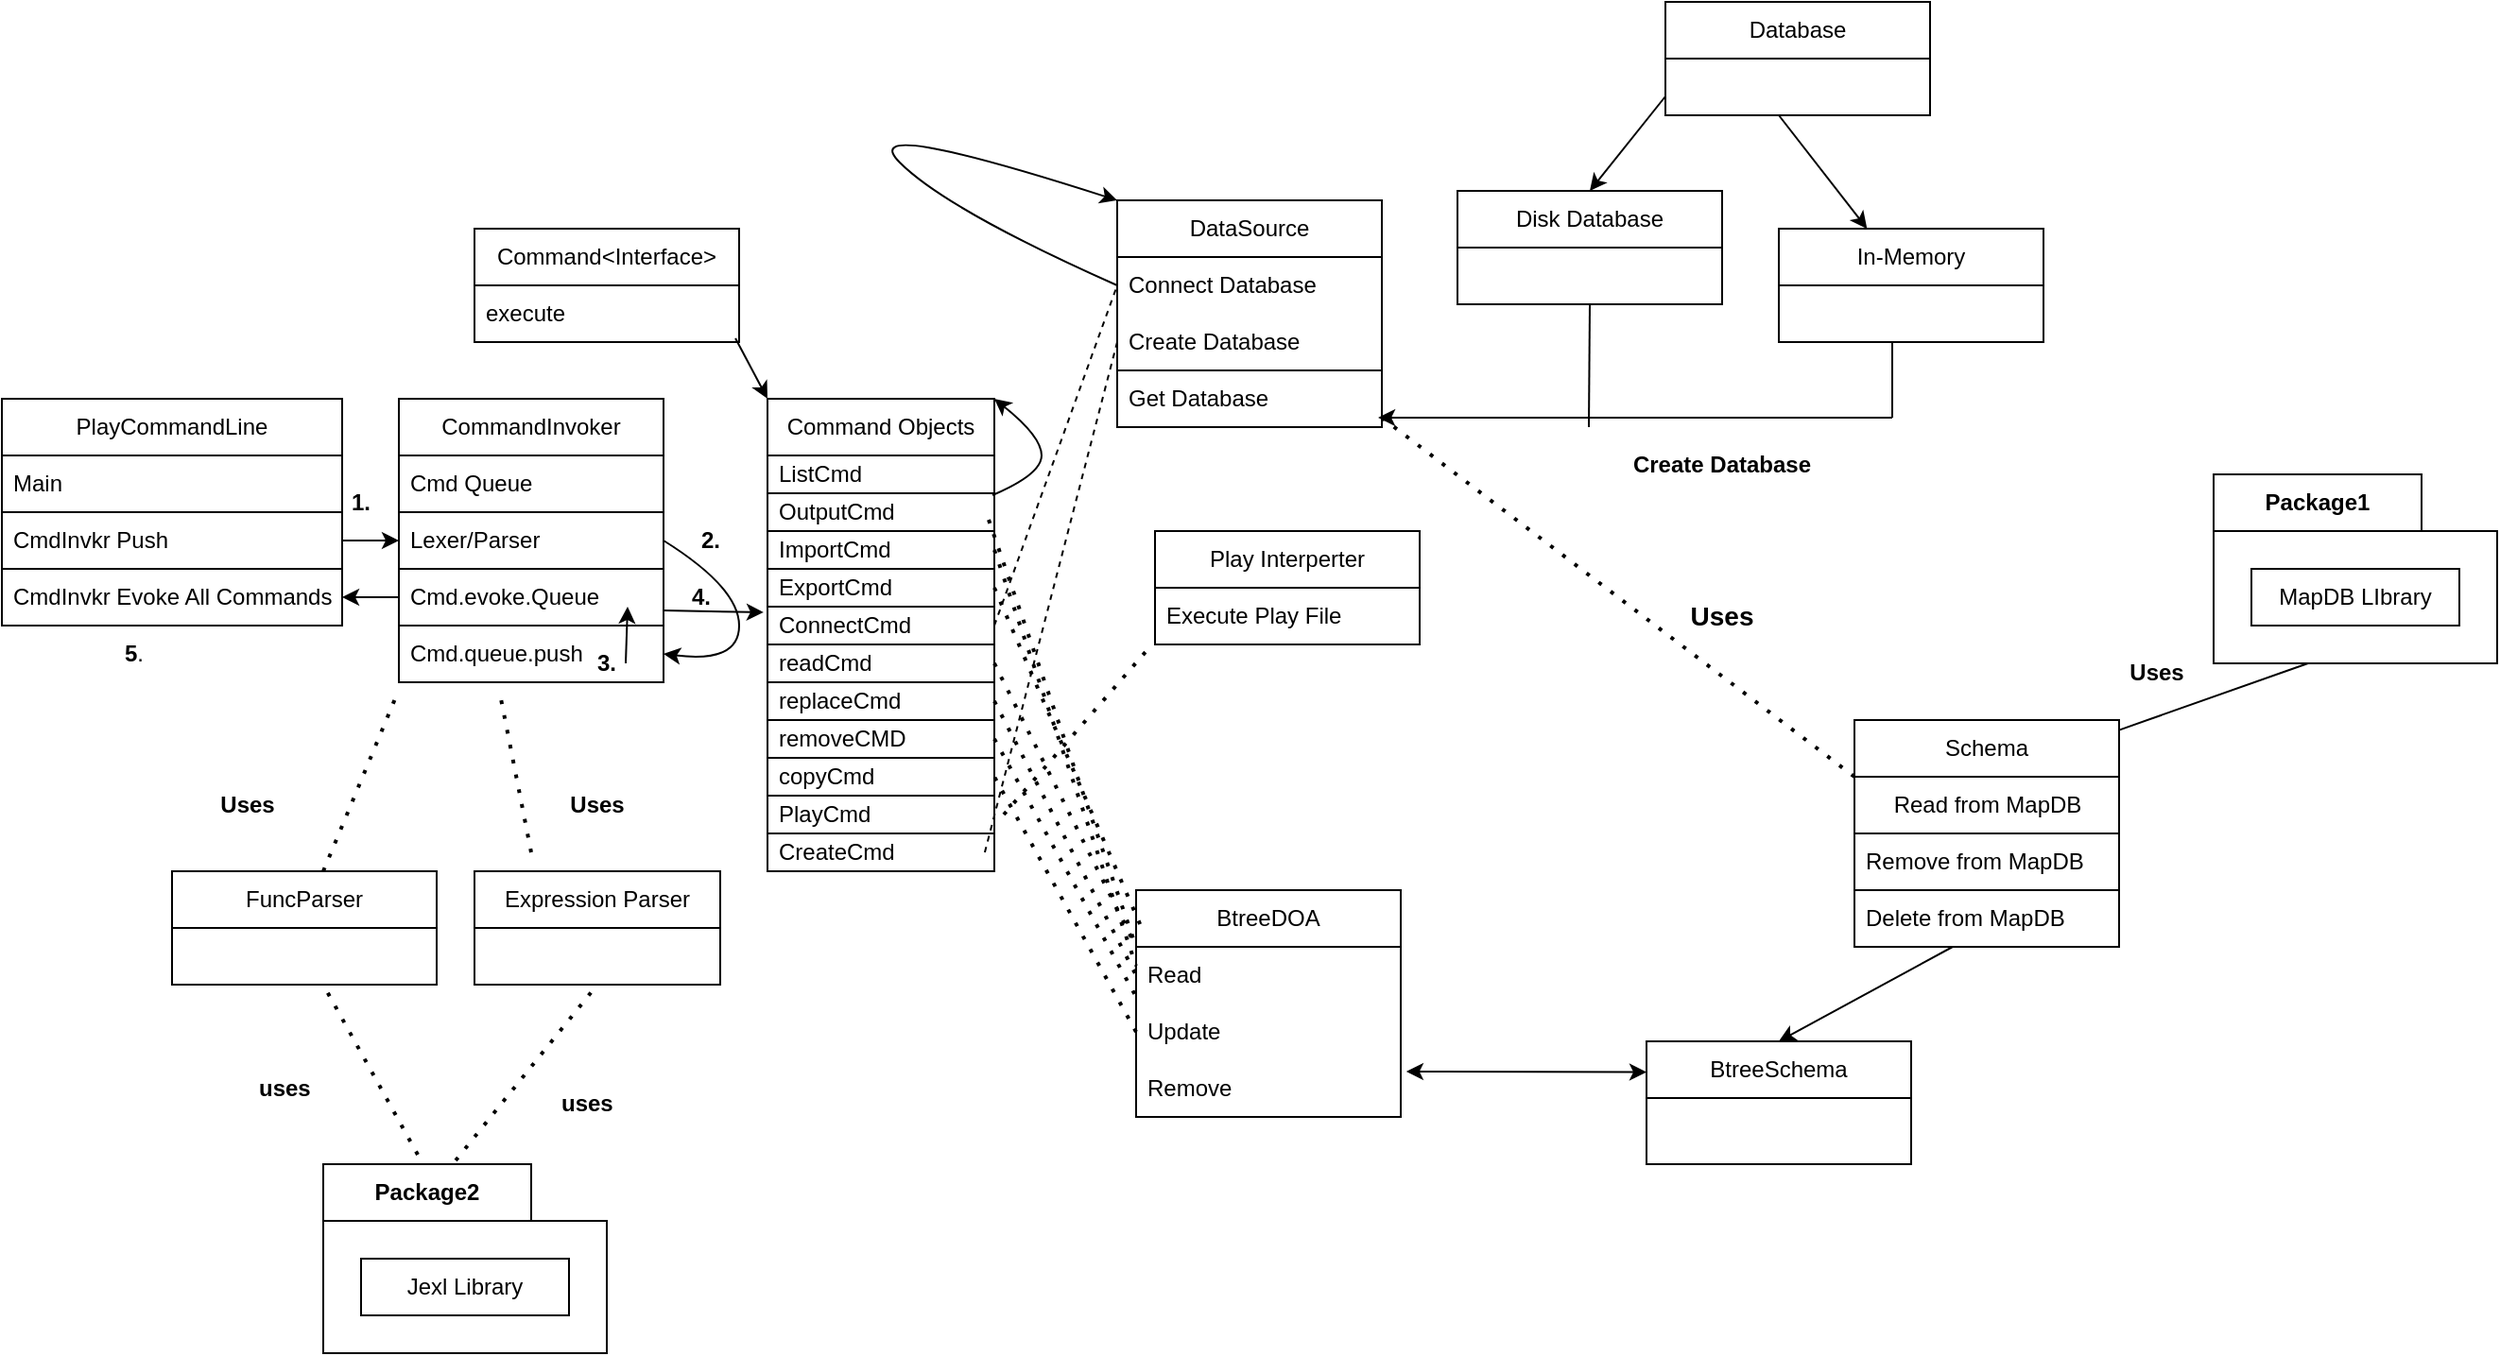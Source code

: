 <mxfile scale="1" border="0" version="23.1.1" type="device">
  <diagram name="Page-1" id="1pbuHtCLrkojYRKx2nAZ">
    <mxGraphModel dx="1434" dy="780" grid="1" gridSize="10" guides="1" tooltips="1" connect="1" arrows="1" fold="1" page="1" pageScale="1" pageWidth="850" pageHeight="1100" math="0" shadow="0">
      <root>
        <mxCell id="0" />
        <mxCell id="1" parent="0" />
        <mxCell id="d08jMRponat6O0rIiF32-41" value="PlayCommandLine" style="swimlane;fontStyle=0;childLayout=stackLayout;horizontal=1;startSize=30;horizontalStack=0;resizeParent=1;resizeParentMax=0;resizeLast=0;collapsible=1;marginBottom=0;whiteSpace=wrap;html=1;" parent="1" vertex="1">
          <mxGeometry x="20" y="340" width="180" height="120" as="geometry" />
        </mxCell>
        <mxCell id="d08jMRponat6O0rIiF32-42" value="Main" style="text;strokeColor=default;fillColor=none;align=left;verticalAlign=middle;spacingLeft=4;spacingRight=4;overflow=hidden;points=[[0,0.5],[1,0.5]];portConstraint=eastwest;rotatable=0;whiteSpace=wrap;html=1;" parent="d08jMRponat6O0rIiF32-41" vertex="1">
          <mxGeometry y="30" width="180" height="30" as="geometry" />
        </mxCell>
        <mxCell id="d08jMRponat6O0rIiF32-43" value="CmdInvkr Push" style="text;strokeColor=default;fillColor=none;align=left;verticalAlign=middle;spacingLeft=4;spacingRight=4;overflow=hidden;points=[[0,0.5],[1,0.5]];portConstraint=eastwest;rotatable=0;whiteSpace=wrap;html=1;" parent="d08jMRponat6O0rIiF32-41" vertex="1">
          <mxGeometry y="60" width="180" height="30" as="geometry" />
        </mxCell>
        <mxCell id="d08jMRponat6O0rIiF32-44" value="CmdInvkr Evoke All Commands" style="text;strokeColor=none;fillColor=none;align=left;verticalAlign=middle;spacingLeft=4;spacingRight=4;overflow=hidden;points=[[0,0.5],[1,0.5]];portConstraint=eastwest;rotatable=0;whiteSpace=wrap;html=1;" parent="d08jMRponat6O0rIiF32-41" vertex="1">
          <mxGeometry y="90" width="180" height="30" as="geometry" />
        </mxCell>
        <mxCell id="d08jMRponat6O0rIiF32-46" value="CommandInvoker" style="swimlane;fontStyle=0;childLayout=stackLayout;horizontal=1;startSize=30;horizontalStack=0;resizeParent=1;resizeParentMax=0;resizeLast=0;collapsible=1;marginBottom=0;whiteSpace=wrap;html=1;" parent="1" vertex="1">
          <mxGeometry x="230" y="340" width="140" height="120" as="geometry">
            <mxRectangle x="300" y="340" width="140" height="30" as="alternateBounds" />
          </mxGeometry>
        </mxCell>
        <mxCell id="d08jMRponat6O0rIiF32-47" value="Cmd Queue" style="text;strokeColor=none;fillColor=none;align=left;verticalAlign=middle;spacingLeft=4;spacingRight=4;overflow=hidden;points=[[0,0.5],[1,0.5]];portConstraint=eastwest;rotatable=0;whiteSpace=wrap;html=1;" parent="d08jMRponat6O0rIiF32-46" vertex="1">
          <mxGeometry y="30" width="140" height="30" as="geometry" />
        </mxCell>
        <mxCell id="d08jMRponat6O0rIiF32-48" value="Lexer/Parser" style="text;strokeColor=default;fillColor=none;align=left;verticalAlign=middle;spacingLeft=4;spacingRight=4;overflow=hidden;points=[[0,0.5],[1,0.5]];portConstraint=eastwest;rotatable=0;whiteSpace=wrap;html=1;" parent="d08jMRponat6O0rIiF32-46" vertex="1">
          <mxGeometry y="60" width="140" height="30" as="geometry" />
        </mxCell>
        <mxCell id="d08jMRponat6O0rIiF32-49" value="Cmd.evoke.Queue" style="text;strokeColor=default;fillColor=none;align=left;verticalAlign=middle;spacingLeft=4;spacingRight=4;overflow=hidden;points=[[0,0.5],[1,0.5]];portConstraint=eastwest;rotatable=0;whiteSpace=wrap;html=1;" parent="d08jMRponat6O0rIiF32-46" vertex="1">
          <mxGeometry y="90" width="140" height="30" as="geometry" />
        </mxCell>
        <mxCell id="d08jMRponat6O0rIiF32-52" value="" style="endArrow=classic;html=1;rounded=0;exitX=1;exitY=0.5;exitDx=0;exitDy=0;entryX=0;entryY=0.5;entryDx=0;entryDy=0;" parent="1" source="d08jMRponat6O0rIiF32-43" target="d08jMRponat6O0rIiF32-48" edge="1">
          <mxGeometry width="50" height="50" relative="1" as="geometry">
            <mxPoint x="290" y="570" as="sourcePoint" />
            <mxPoint x="340" y="520" as="targetPoint" />
          </mxGeometry>
        </mxCell>
        <mxCell id="d08jMRponat6O0rIiF32-53" value="" style="endArrow=classic;html=1;rounded=0;entryX=1;entryY=0.5;entryDx=0;entryDy=0;exitX=0;exitY=0.5;exitDx=0;exitDy=0;" parent="1" source="d08jMRponat6O0rIiF32-49" target="d08jMRponat6O0rIiF32-44" edge="1">
          <mxGeometry width="50" height="50" relative="1" as="geometry">
            <mxPoint x="320" y="680" as="sourcePoint" />
            <mxPoint x="370" y="630" as="targetPoint" />
          </mxGeometry>
        </mxCell>
        <mxCell id="d08jMRponat6O0rIiF32-62" value="Cmd.queue.push" style="text;strokeColor=default;fillColor=none;align=left;verticalAlign=middle;spacingLeft=4;spacingRight=4;overflow=hidden;points=[[0,0.5],[1,0.5]];portConstraint=eastwest;rotatable=0;whiteSpace=wrap;html=1;" parent="1" vertex="1">
          <mxGeometry x="230" y="460" width="140" height="30" as="geometry" />
        </mxCell>
        <mxCell id="d08jMRponat6O0rIiF32-67" value="" style="curved=1;endArrow=classic;html=1;rounded=0;exitX=1;exitY=0.5;exitDx=0;exitDy=0;entryX=1;entryY=0.5;entryDx=0;entryDy=0;" parent="1" source="d08jMRponat6O0rIiF32-48" target="d08jMRponat6O0rIiF32-62" edge="1">
          <mxGeometry width="50" height="50" relative="1" as="geometry">
            <mxPoint x="390" y="415" as="sourcePoint" />
            <mxPoint x="630" y="360" as="targetPoint" />
            <Array as="points">
              <mxPoint x="410" y="440" />
              <mxPoint x="410" y="480" />
            </Array>
          </mxGeometry>
        </mxCell>
        <mxCell id="d08jMRponat6O0rIiF32-78" value="" style="endArrow=classic;html=1;rounded=0;" parent="1" edge="1">
          <mxGeometry width="50" height="50" relative="1" as="geometry">
            <mxPoint x="350" y="480" as="sourcePoint" />
            <mxPoint x="351" y="450" as="targetPoint" />
            <Array as="points">
              <mxPoint x="351" y="450" />
            </Array>
          </mxGeometry>
        </mxCell>
        <mxCell id="d08jMRponat6O0rIiF32-79" value="Command Objects" style="swimlane;fontStyle=0;childLayout=stackLayout;horizontal=1;startSize=30;horizontalStack=0;resizeParent=1;resizeParentMax=0;resizeLast=0;collapsible=1;marginBottom=0;whiteSpace=wrap;html=1;" parent="1" vertex="1">
          <mxGeometry x="425" y="340" width="120" height="50" as="geometry" />
        </mxCell>
        <mxCell id="d08jMRponat6O0rIiF32-80" value="ListCmd" style="text;strokeColor=none;fillColor=none;align=left;verticalAlign=middle;spacingLeft=4;spacingRight=4;overflow=hidden;points=[[0,0.5],[1,0.5]];portConstraint=eastwest;rotatable=0;whiteSpace=wrap;html=1;" parent="d08jMRponat6O0rIiF32-79" vertex="1">
          <mxGeometry y="30" width="120" height="20" as="geometry" />
        </mxCell>
        <mxCell id="d08jMRponat6O0rIiF32-140" value="OutputCmd" style="text;strokeColor=default;fillColor=none;align=left;verticalAlign=middle;spacingLeft=4;spacingRight=4;overflow=hidden;points=[[0,0.5],[1,0.5]];portConstraint=eastwest;rotatable=0;whiteSpace=wrap;html=1;" parent="1" vertex="1">
          <mxGeometry x="425" y="390" width="120" height="20" as="geometry" />
        </mxCell>
        <mxCell id="d08jMRponat6O0rIiF32-141" value="ImportCmd" style="text;strokeColor=default;fillColor=none;align=left;verticalAlign=middle;spacingLeft=4;spacingRight=4;overflow=hidden;points=[[0,0.5],[1,0.5]];portConstraint=eastwest;rotatable=0;whiteSpace=wrap;html=1;" parent="1" vertex="1">
          <mxGeometry x="425" y="410" width="120" height="20" as="geometry" />
        </mxCell>
        <mxCell id="d08jMRponat6O0rIiF32-142" value="ExportCmd" style="text;strokeColor=default;fillColor=none;align=left;verticalAlign=middle;spacingLeft=4;spacingRight=4;overflow=hidden;points=[[0,0.5],[1,0.5]];portConstraint=eastwest;rotatable=0;whiteSpace=wrap;html=1;" parent="1" vertex="1">
          <mxGeometry x="425" y="430" width="120" height="20" as="geometry" />
        </mxCell>
        <mxCell id="d08jMRponat6O0rIiF32-143" value="ConnectCmd" style="text;strokeColor=default;fillColor=none;align=left;verticalAlign=middle;spacingLeft=4;spacingRight=4;overflow=hidden;points=[[0,0.5],[1,0.5]];portConstraint=eastwest;rotatable=0;whiteSpace=wrap;html=1;" parent="1" vertex="1">
          <mxGeometry x="425" y="450" width="120" height="20" as="geometry" />
        </mxCell>
        <mxCell id="d08jMRponat6O0rIiF32-144" value="readCmd" style="text;strokeColor=default;fillColor=none;align=left;verticalAlign=middle;spacingLeft=4;spacingRight=4;overflow=hidden;points=[[0,0.5],[1,0.5]];portConstraint=eastwest;rotatable=0;whiteSpace=wrap;html=1;" parent="1" vertex="1">
          <mxGeometry x="425" y="470" width="120" height="20" as="geometry" />
        </mxCell>
        <mxCell id="d08jMRponat6O0rIiF32-145" value="replaceCmd" style="text;strokeColor=default;fillColor=none;align=left;verticalAlign=middle;spacingLeft=4;spacingRight=4;overflow=hidden;points=[[0,0.5],[1,0.5]];portConstraint=eastwest;rotatable=0;whiteSpace=wrap;html=1;" parent="1" vertex="1">
          <mxGeometry x="425" y="490" width="120" height="20" as="geometry" />
        </mxCell>
        <mxCell id="d08jMRponat6O0rIiF32-147" value="removeCMD" style="text;strokeColor=default;fillColor=none;align=left;verticalAlign=middle;spacingLeft=4;spacingRight=4;overflow=hidden;points=[[0,0.5],[1,0.5]];portConstraint=eastwest;rotatable=0;whiteSpace=wrap;html=1;" parent="1" vertex="1">
          <mxGeometry x="425" y="510" width="120" height="20" as="geometry" />
        </mxCell>
        <mxCell id="d08jMRponat6O0rIiF32-148" value="copyCmd" style="text;strokeColor=default;fillColor=none;align=left;verticalAlign=middle;spacingLeft=4;spacingRight=4;overflow=hidden;points=[[0,0.5],[1,0.5]];portConstraint=eastwest;rotatable=0;whiteSpace=wrap;html=1;" parent="1" vertex="1">
          <mxGeometry x="425" y="530" width="120" height="20" as="geometry" />
        </mxCell>
        <mxCell id="d08jMRponat6O0rIiF32-149" value="PlayCmd" style="text;strokeColor=default;fillColor=none;align=left;verticalAlign=middle;spacingLeft=4;spacingRight=4;overflow=hidden;points=[[0,0.5],[1,0.5]];portConstraint=eastwest;rotatable=0;whiteSpace=wrap;html=1;" parent="1" vertex="1">
          <mxGeometry x="425" y="550" width="120" height="20" as="geometry" />
        </mxCell>
        <mxCell id="d08jMRponat6O0rIiF32-153" value="Command&amp;lt;Interface&amp;gt;" style="swimlane;fontStyle=0;childLayout=stackLayout;horizontal=1;startSize=30;horizontalStack=0;resizeParent=1;resizeParentMax=0;resizeLast=0;collapsible=1;marginBottom=0;whiteSpace=wrap;html=1;" parent="1" vertex="1">
          <mxGeometry x="270" y="250" width="140" height="60" as="geometry" />
        </mxCell>
        <mxCell id="d08jMRponat6O0rIiF32-154" value="execute" style="text;strokeColor=none;fillColor=none;align=left;verticalAlign=middle;spacingLeft=4;spacingRight=4;overflow=hidden;points=[[0,0.5],[1,0.5]];portConstraint=eastwest;rotatable=0;whiteSpace=wrap;html=1;" parent="d08jMRponat6O0rIiF32-153" vertex="1">
          <mxGeometry y="30" width="140" height="30" as="geometry" />
        </mxCell>
        <mxCell id="d08jMRponat6O0rIiF32-157" value="" style="endArrow=classic;html=1;rounded=0;exitX=0.986;exitY=0.933;exitDx=0;exitDy=0;exitPerimeter=0;entryX=0;entryY=0;entryDx=0;entryDy=0;" parent="1" source="d08jMRponat6O0rIiF32-154" target="d08jMRponat6O0rIiF32-79" edge="1">
          <mxGeometry width="50" height="50" relative="1" as="geometry">
            <mxPoint x="500" y="330" as="sourcePoint" />
            <mxPoint x="550" y="280" as="targetPoint" />
          </mxGeometry>
        </mxCell>
        <mxCell id="d08jMRponat6O0rIiF32-166" value="BtreeDOA" style="swimlane;fontStyle=0;childLayout=stackLayout;horizontal=1;startSize=30;horizontalStack=0;resizeParent=1;resizeParentMax=0;resizeLast=0;collapsible=1;marginBottom=0;whiteSpace=wrap;html=1;" parent="1" vertex="1">
          <mxGeometry x="620" y="600" width="140" height="120" as="geometry" />
        </mxCell>
        <mxCell id="d08jMRponat6O0rIiF32-167" value="Read" style="text;strokeColor=none;fillColor=none;align=left;verticalAlign=middle;spacingLeft=4;spacingRight=4;overflow=hidden;points=[[0,0.5],[1,0.5]];portConstraint=eastwest;rotatable=0;whiteSpace=wrap;html=1;" parent="d08jMRponat6O0rIiF32-166" vertex="1">
          <mxGeometry y="30" width="140" height="30" as="geometry" />
        </mxCell>
        <mxCell id="d08jMRponat6O0rIiF32-168" value="Update" style="text;strokeColor=none;fillColor=none;align=left;verticalAlign=middle;spacingLeft=4;spacingRight=4;overflow=hidden;points=[[0,0.5],[1,0.5]];portConstraint=eastwest;rotatable=0;whiteSpace=wrap;html=1;" parent="d08jMRponat6O0rIiF32-166" vertex="1">
          <mxGeometry y="60" width="140" height="30" as="geometry" />
        </mxCell>
        <mxCell id="d08jMRponat6O0rIiF32-169" value="Remove" style="text;strokeColor=none;fillColor=none;align=left;verticalAlign=middle;spacingLeft=4;spacingRight=4;overflow=hidden;points=[[0,0.5],[1,0.5]];portConstraint=eastwest;rotatable=0;whiteSpace=wrap;html=1;" parent="d08jMRponat6O0rIiF32-166" vertex="1">
          <mxGeometry y="90" width="140" height="30" as="geometry" />
        </mxCell>
        <mxCell id="d08jMRponat6O0rIiF32-173" value="" style="endArrow=none;dashed=1;html=1;dashPattern=1 3;strokeWidth=2;rounded=0;exitX=1;exitY=0.5;exitDx=0;exitDy=0;entryX=0;entryY=0.5;entryDx=0;entryDy=0;" parent="1" source="d08jMRponat6O0rIiF32-145" target="d08jMRponat6O0rIiF32-167" edge="1">
          <mxGeometry width="50" height="50" relative="1" as="geometry">
            <mxPoint x="580" y="690" as="sourcePoint" />
            <mxPoint x="630" y="640" as="targetPoint" />
          </mxGeometry>
        </mxCell>
        <mxCell id="d08jMRponat6O0rIiF32-174" value="" style="endArrow=none;dashed=1;html=1;dashPattern=1 3;strokeWidth=2;rounded=0;exitX=1;exitY=0.5;exitDx=0;exitDy=0;entryX=0.014;entryY=0;entryDx=0;entryDy=0;entryPerimeter=0;" parent="1" source="d08jMRponat6O0rIiF32-147" target="d08jMRponat6O0rIiF32-168" edge="1">
          <mxGeometry width="50" height="50" relative="1" as="geometry">
            <mxPoint x="610" y="500" as="sourcePoint" />
            <mxPoint x="660" y="450" as="targetPoint" />
          </mxGeometry>
        </mxCell>
        <mxCell id="d08jMRponat6O0rIiF32-175" value="" style="endArrow=none;dashed=1;html=1;dashPattern=1 3;strokeWidth=2;rounded=0;entryX=1;entryY=0.5;entryDx=0;entryDy=0;exitX=0;exitY=0.5;exitDx=0;exitDy=0;" parent="1" source="d08jMRponat6O0rIiF32-168" target="d08jMRponat6O0rIiF32-148" edge="1">
          <mxGeometry width="50" height="50" relative="1" as="geometry">
            <mxPoint x="545" y="690" as="sourcePoint" />
            <mxPoint x="595" y="640" as="targetPoint" />
          </mxGeometry>
        </mxCell>
        <mxCell id="d08jMRponat6O0rIiF32-176" value="" style="endArrow=none;dashed=1;html=1;dashPattern=1 3;strokeWidth=2;rounded=0;exitX=1;exitY=0.5;exitDx=0;exitDy=0;entryX=0.021;entryY=0.167;entryDx=0;entryDy=0;entryPerimeter=0;" parent="1" source="d08jMRponat6O0rIiF32-142" target="d08jMRponat6O0rIiF32-166" edge="1">
          <mxGeometry width="50" height="50" relative="1" as="geometry">
            <mxPoint x="620" y="480" as="sourcePoint" />
            <mxPoint x="670" y="430" as="targetPoint" />
          </mxGeometry>
        </mxCell>
        <mxCell id="d08jMRponat6O0rIiF32-178" value="" style="endArrow=none;dashed=1;html=1;dashPattern=1 3;strokeWidth=2;rounded=0;exitX=1;exitY=0.5;exitDx=0;exitDy=0;" parent="1" source="d08jMRponat6O0rIiF32-141" edge="1">
          <mxGeometry width="50" height="50" relative="1" as="geometry">
            <mxPoint x="670" y="480" as="sourcePoint" />
            <mxPoint x="620" y="640" as="targetPoint" />
          </mxGeometry>
        </mxCell>
        <mxCell id="d08jMRponat6O0rIiF32-179" value="" style="endArrow=none;dashed=1;html=1;dashPattern=1 3;strokeWidth=2;rounded=0;exitX=0.975;exitY=-0.3;exitDx=0;exitDy=0;exitPerimeter=0;" parent="1" source="d08jMRponat6O0rIiF32-141" edge="1">
          <mxGeometry width="50" height="50" relative="1" as="geometry">
            <mxPoint x="630" y="420" as="sourcePoint" />
            <mxPoint x="620" y="630" as="targetPoint" />
          </mxGeometry>
        </mxCell>
        <mxCell id="d08jMRponat6O0rIiF32-180" value="" style="endArrow=none;dashed=1;html=1;dashPattern=1 3;strokeWidth=2;rounded=0;exitX=1;exitY=0.5;exitDx=0;exitDy=0;" parent="1" source="d08jMRponat6O0rIiF32-144" edge="1">
          <mxGeometry width="50" height="50" relative="1" as="geometry">
            <mxPoint x="520" y="680" as="sourcePoint" />
            <mxPoint x="620" y="630" as="targetPoint" />
          </mxGeometry>
        </mxCell>
        <mxCell id="d08jMRponat6O0rIiF32-181" value="DataSource" style="swimlane;fontStyle=0;childLayout=stackLayout;horizontal=1;startSize=30;horizontalStack=0;resizeParent=1;resizeParentMax=0;resizeLast=0;collapsible=1;marginBottom=0;whiteSpace=wrap;html=1;" parent="1" vertex="1">
          <mxGeometry x="610" y="235" width="140" height="90" as="geometry" />
        </mxCell>
        <mxCell id="d08jMRponat6O0rIiF32-182" value="Connect Database" style="text;strokeColor=none;fillColor=none;align=left;verticalAlign=middle;spacingLeft=4;spacingRight=4;overflow=hidden;points=[[0,0.5],[1,0.5]];portConstraint=eastwest;rotatable=0;whiteSpace=wrap;html=1;" parent="d08jMRponat6O0rIiF32-181" vertex="1">
          <mxGeometry y="30" width="140" height="30" as="geometry" />
        </mxCell>
        <mxCell id="d08jMRponat6O0rIiF32-184" value="Create Database" style="text;strokeColor=none;fillColor=none;align=left;verticalAlign=middle;spacingLeft=4;spacingRight=4;overflow=hidden;points=[[0,0.5],[1,0.5]];portConstraint=eastwest;rotatable=0;whiteSpace=wrap;html=1;" parent="d08jMRponat6O0rIiF32-181" vertex="1">
          <mxGeometry y="60" width="140" height="30" as="geometry" />
        </mxCell>
        <mxCell id="d08jMRponat6O0rIiF32-185" value="Get Database" style="text;strokeColor=default;fillColor=none;align=left;verticalAlign=middle;spacingLeft=4;spacingRight=4;overflow=hidden;points=[[0,0.5],[1,0.5]];portConstraint=eastwest;rotatable=0;whiteSpace=wrap;html=1;" parent="1" vertex="1">
          <mxGeometry x="610" y="325" width="140" height="30" as="geometry" />
        </mxCell>
        <mxCell id="d08jMRponat6O0rIiF32-187" value="" style="endArrow=none;dashed=1;html=1;rounded=0;exitX=1;exitY=0.5;exitDx=0;exitDy=0;entryX=0;entryY=0.5;entryDx=0;entryDy=0;" parent="1" source="d08jMRponat6O0rIiF32-143" target="d08jMRponat6O0rIiF32-182" edge="1">
          <mxGeometry width="50" height="50" relative="1" as="geometry">
            <mxPoint x="660" y="480" as="sourcePoint" />
            <mxPoint x="710" y="430" as="targetPoint" />
          </mxGeometry>
        </mxCell>
        <mxCell id="d08jMRponat6O0rIiF32-188" value="Play Interperter" style="swimlane;fontStyle=0;childLayout=stackLayout;horizontal=1;startSize=30;horizontalStack=0;resizeParent=1;resizeParentMax=0;resizeLast=0;collapsible=1;marginBottom=0;whiteSpace=wrap;html=1;" parent="1" vertex="1">
          <mxGeometry x="630" y="410" width="140" height="60" as="geometry" />
        </mxCell>
        <mxCell id="d08jMRponat6O0rIiF32-189" value="Execute Play File" style="text;strokeColor=none;fillColor=none;align=left;verticalAlign=middle;spacingLeft=4;spacingRight=4;overflow=hidden;points=[[0,0.5],[1,0.5]];portConstraint=eastwest;rotatable=0;whiteSpace=wrap;html=1;" parent="d08jMRponat6O0rIiF32-188" vertex="1">
          <mxGeometry y="30" width="140" height="30" as="geometry" />
        </mxCell>
        <mxCell id="d08jMRponat6O0rIiF32-193" value="CreateCmd" style="text;strokeColor=default;fillColor=none;align=left;verticalAlign=middle;spacingLeft=4;spacingRight=4;overflow=hidden;points=[[0,0.5],[1,0.5]];portConstraint=eastwest;rotatable=0;whiteSpace=wrap;html=1;" parent="1" vertex="1">
          <mxGeometry x="425" y="570" width="120" height="20" as="geometry" />
        </mxCell>
        <mxCell id="d08jMRponat6O0rIiF32-194" value="" style="endArrow=none;dashed=1;html=1;rounded=0;exitX=0.958;exitY=0.5;exitDx=0;exitDy=0;exitPerimeter=0;entryX=0;entryY=0.5;entryDx=0;entryDy=0;" parent="1" source="d08jMRponat6O0rIiF32-193" target="d08jMRponat6O0rIiF32-184" edge="1">
          <mxGeometry width="50" height="50" relative="1" as="geometry">
            <mxPoint x="550" y="590" as="sourcePoint" />
            <mxPoint x="600" y="540" as="targetPoint" />
          </mxGeometry>
        </mxCell>
        <mxCell id="d08jMRponat6O0rIiF32-195" value="" style="endArrow=none;dashed=1;html=1;dashPattern=1 3;strokeWidth=2;rounded=0;entryX=-0.036;entryY=0.133;entryDx=0;entryDy=0;entryPerimeter=0;" parent="1" edge="1">
          <mxGeometry width="50" height="50" relative="1" as="geometry">
            <mxPoint x="550" y="560" as="sourcePoint" />
            <mxPoint x="624.96" y="473.99" as="targetPoint" />
          </mxGeometry>
        </mxCell>
        <mxCell id="d08jMRponat6O0rIiF32-196" value="Database" style="swimlane;fontStyle=0;childLayout=stackLayout;horizontal=1;startSize=30;horizontalStack=0;resizeParent=1;resizeParentMax=0;resizeLast=0;collapsible=1;marginBottom=0;whiteSpace=wrap;html=1;" parent="1" vertex="1">
          <mxGeometry x="900" y="130" width="140" height="60" as="geometry" />
        </mxCell>
        <mxCell id="d08jMRponat6O0rIiF32-200" value="Disk Database" style="swimlane;fontStyle=0;childLayout=stackLayout;horizontal=1;startSize=30;horizontalStack=0;resizeParent=1;resizeParentMax=0;resizeLast=0;collapsible=1;marginBottom=0;whiteSpace=wrap;html=1;" parent="1" vertex="1">
          <mxGeometry x="790" y="230" width="140" height="60" as="geometry" />
        </mxCell>
        <mxCell id="d08jMRponat6O0rIiF32-201" value="In-Memory" style="swimlane;fontStyle=0;childLayout=stackLayout;horizontal=1;startSize=30;horizontalStack=0;resizeParent=1;resizeParentMax=0;resizeLast=0;collapsible=1;marginBottom=0;whiteSpace=wrap;html=1;" parent="1" vertex="1">
          <mxGeometry x="960" y="250" width="140" height="60" as="geometry" />
        </mxCell>
        <mxCell id="d08jMRponat6O0rIiF32-202" value="" style="endArrow=classic;html=1;rounded=0;entryX=0.5;entryY=0;entryDx=0;entryDy=0;" parent="1" target="d08jMRponat6O0rIiF32-200" edge="1">
          <mxGeometry width="50" height="50" relative="1" as="geometry">
            <mxPoint x="900" y="180" as="sourcePoint" />
            <mxPoint x="1070" y="460" as="targetPoint" />
          </mxGeometry>
        </mxCell>
        <mxCell id="d08jMRponat6O0rIiF32-204" value="" style="endArrow=classic;html=1;rounded=0;" parent="1" target="d08jMRponat6O0rIiF32-201" edge="1">
          <mxGeometry width="50" height="50" relative="1" as="geometry">
            <mxPoint x="960" y="190" as="sourcePoint" />
            <mxPoint x="1010" y="440" as="targetPoint" />
          </mxGeometry>
        </mxCell>
        <mxCell id="d08jMRponat6O0rIiF32-205" value="" style="endArrow=none;html=1;rounded=0;entryX=0.5;entryY=1;entryDx=0;entryDy=0;" parent="1" target="d08jMRponat6O0rIiF32-200" edge="1">
          <mxGeometry width="50" height="50" relative="1" as="geometry">
            <mxPoint x="859.5" y="355" as="sourcePoint" />
            <mxPoint x="859.5" y="305" as="targetPoint" />
          </mxGeometry>
        </mxCell>
        <mxCell id="d08jMRponat6O0rIiF32-206" value="" style="endArrow=none;html=1;rounded=0;" parent="1" edge="1">
          <mxGeometry width="50" height="50" relative="1" as="geometry">
            <mxPoint x="1020" y="350" as="sourcePoint" />
            <mxPoint x="1020" y="310" as="targetPoint" />
          </mxGeometry>
        </mxCell>
        <mxCell id="d08jMRponat6O0rIiF32-207" value="" style="endArrow=none;html=1;rounded=0;" parent="1" edge="1">
          <mxGeometry width="50" height="50" relative="1" as="geometry">
            <mxPoint x="860" y="350" as="sourcePoint" />
            <mxPoint x="1020" y="350" as="targetPoint" />
          </mxGeometry>
        </mxCell>
        <mxCell id="d08jMRponat6O0rIiF32-208" value="" style="endArrow=classic;html=1;rounded=0;entryX=0.986;entryY=0.833;entryDx=0;entryDy=0;entryPerimeter=0;" parent="1" target="d08jMRponat6O0rIiF32-185" edge="1">
          <mxGeometry width="50" height="50" relative="1" as="geometry">
            <mxPoint x="860" y="350" as="sourcePoint" />
            <mxPoint x="950" y="500" as="targetPoint" />
          </mxGeometry>
        </mxCell>
        <mxCell id="d08jMRponat6O0rIiF32-210" value="" style="curved=1;endArrow=classic;html=1;rounded=0;entryX=0;entryY=0;entryDx=0;entryDy=0;" parent="1" target="d08jMRponat6O0rIiF32-181" edge="1">
          <mxGeometry width="50" height="50" relative="1" as="geometry">
            <mxPoint x="610" y="280" as="sourcePoint" />
            <mxPoint x="520" y="190" as="targetPoint" />
            <Array as="points">
              <mxPoint x="520" y="240" />
              <mxPoint x="470" y="190" />
            </Array>
          </mxGeometry>
        </mxCell>
        <mxCell id="d08jMRponat6O0rIiF32-211" value="" style="endArrow=none;dashed=1;html=1;dashPattern=1 3;strokeWidth=2;rounded=0;exitX=1;exitY=0.833;exitDx=0;exitDy=0;exitPerimeter=0;entryX=0;entryY=0.5;entryDx=0;entryDy=0;" parent="1" source="d08jMRponat6O0rIiF32-185" target="d08jMRponat6O0rIiF32-213" edge="1">
          <mxGeometry width="50" height="50" relative="1" as="geometry">
            <mxPoint x="890" y="520" as="sourcePoint" />
            <mxPoint x="870" y="580" as="targetPoint" />
          </mxGeometry>
        </mxCell>
        <mxCell id="d08jMRponat6O0rIiF32-212" value="&lt;b&gt;&lt;font style=&quot;font-size: 14px;&quot;&gt;Uses&lt;/font&gt;&lt;/b&gt;" style="text;html=1;strokeColor=none;fillColor=none;align=center;verticalAlign=middle;whiteSpace=wrap;rounded=0;" parent="1" vertex="1">
          <mxGeometry x="900" y="440" width="60" height="30" as="geometry" />
        </mxCell>
        <mxCell id="d08jMRponat6O0rIiF32-213" value="Schema" style="swimlane;fontStyle=0;childLayout=stackLayout;horizontal=1;startSize=30;horizontalStack=0;resizeParent=1;resizeParentMax=0;resizeLast=0;collapsible=1;marginBottom=0;whiteSpace=wrap;html=1;" parent="1" vertex="1">
          <mxGeometry x="1000" y="510" width="140" height="60" as="geometry" />
        </mxCell>
        <mxCell id="d08jMRponat6O0rIiF32-233" value="Read from MapDB" style="text;html=1;align=center;verticalAlign=middle;resizable=0;points=[];autosize=1;strokeColor=none;fillColor=none;" parent="d08jMRponat6O0rIiF32-213" vertex="1">
          <mxGeometry y="30" width="140" height="30" as="geometry" />
        </mxCell>
        <mxCell id="d08jMRponat6O0rIiF32-217" value="BtreeSchema" style="swimlane;fontStyle=0;childLayout=stackLayout;horizontal=1;startSize=30;horizontalStack=0;resizeParent=1;resizeParentMax=0;resizeLast=0;collapsible=1;marginBottom=0;whiteSpace=wrap;html=1;" parent="1" vertex="1">
          <mxGeometry x="890" y="680" width="140" height="65" as="geometry" />
        </mxCell>
        <mxCell id="d08jMRponat6O0rIiF32-226" value="Delete from MapDB" style="text;strokeColor=default;fillColor=none;align=left;verticalAlign=middle;spacingLeft=4;spacingRight=4;overflow=hidden;points=[[0,0.5],[1,0.5]];portConstraint=eastwest;rotatable=0;whiteSpace=wrap;html=1;" parent="1" vertex="1">
          <mxGeometry x="1000" y="600" width="140" height="30" as="geometry" />
        </mxCell>
        <mxCell id="d08jMRponat6O0rIiF32-234" value="Remove from MapDB" style="text;strokeColor=default;fillColor=none;align=left;verticalAlign=middle;spacingLeft=4;spacingRight=4;overflow=hidden;points=[[0,0.5],[1,0.5]];portConstraint=eastwest;rotatable=0;whiteSpace=wrap;html=1;" parent="1" vertex="1">
          <mxGeometry x="1000" y="570" width="140" height="30" as="geometry" />
        </mxCell>
        <mxCell id="d08jMRponat6O0rIiF32-235" value="" style="endArrow=classic;html=1;rounded=0;exitX=0.371;exitY=1;exitDx=0;exitDy=0;exitPerimeter=0;entryX=0.5;entryY=0;entryDx=0;entryDy=0;" parent="1" source="d08jMRponat6O0rIiF32-226" target="d08jMRponat6O0rIiF32-217" edge="1">
          <mxGeometry width="50" height="50" relative="1" as="geometry">
            <mxPoint x="1070" y="750" as="sourcePoint" />
            <mxPoint x="1120" y="700" as="targetPoint" />
          </mxGeometry>
        </mxCell>
        <mxCell id="d08jMRponat6O0rIiF32-236" value="Package1" style="shape=folder;fontStyle=1;tabWidth=110;tabHeight=30;tabPosition=left;html=1;boundedLbl=1;labelInHeader=1;container=1;collapsible=0;recursiveResize=0;whiteSpace=wrap;" parent="1" vertex="1">
          <mxGeometry x="1190" y="380" width="150" height="100" as="geometry" />
        </mxCell>
        <mxCell id="d08jMRponat6O0rIiF32-237" value="MapDB LIbrary" style="html=1;whiteSpace=wrap;" parent="d08jMRponat6O0rIiF32-236" vertex="1">
          <mxGeometry width="110" height="30" relative="1" as="geometry">
            <mxPoint x="20" y="50" as="offset" />
          </mxGeometry>
        </mxCell>
        <mxCell id="d08jMRponat6O0rIiF32-239" value="" style="endArrow=none;html=1;rounded=0;entryX=0.333;entryY=1;entryDx=0;entryDy=0;entryPerimeter=0;" parent="1" source="d08jMRponat6O0rIiF32-213" target="d08jMRponat6O0rIiF32-236" edge="1">
          <mxGeometry width="50" height="50" relative="1" as="geometry">
            <mxPoint x="1220" y="590" as="sourcePoint" />
            <mxPoint x="1270" y="540" as="targetPoint" />
          </mxGeometry>
        </mxCell>
        <mxCell id="d08jMRponat6O0rIiF32-240" value="&lt;b&gt;Uses&lt;/b&gt;" style="text;html=1;strokeColor=none;fillColor=none;align=center;verticalAlign=middle;whiteSpace=wrap;rounded=0;" parent="1" vertex="1">
          <mxGeometry x="1130" y="470" width="60" height="30" as="geometry" />
        </mxCell>
        <mxCell id="d08jMRponat6O0rIiF32-243" value="" style="endArrow=classic;startArrow=classic;html=1;rounded=0;entryX=0;entryY=0.25;entryDx=0;entryDy=0;exitX=1.021;exitY=0.2;exitDx=0;exitDy=0;exitPerimeter=0;" parent="1" source="d08jMRponat6O0rIiF32-169" target="d08jMRponat6O0rIiF32-217" edge="1">
          <mxGeometry width="50" height="50" relative="1" as="geometry">
            <mxPoint x="840" y="760" as="sourcePoint" />
            <mxPoint x="890" y="710" as="targetPoint" />
          </mxGeometry>
        </mxCell>
        <mxCell id="d08jMRponat6O0rIiF32-245" value="" style="endArrow=none;dashed=1;html=1;dashPattern=1 3;strokeWidth=2;rounded=0;entryX=0;entryY=1.133;entryDx=0;entryDy=0;entryPerimeter=0;" parent="1" target="d08jMRponat6O0rIiF32-62" edge="1">
          <mxGeometry width="50" height="50" relative="1" as="geometry">
            <mxPoint x="190" y="590" as="sourcePoint" />
            <mxPoint x="250" y="515" as="targetPoint" />
          </mxGeometry>
        </mxCell>
        <mxCell id="d08jMRponat6O0rIiF32-250" value="&lt;b&gt;Create Database&lt;/b&gt;" style="text;html=1;strokeColor=none;fillColor=none;align=center;verticalAlign=middle;whiteSpace=wrap;rounded=0;" parent="1" vertex="1">
          <mxGeometry x="875" y="360" width="110" height="30" as="geometry" />
        </mxCell>
        <mxCell id="d08jMRponat6O0rIiF32-251" value="FuncParser" style="swimlane;fontStyle=0;childLayout=stackLayout;horizontal=1;startSize=30;horizontalStack=0;resizeParent=1;resizeParentMax=0;resizeLast=0;collapsible=1;marginBottom=0;whiteSpace=wrap;html=1;" parent="1" vertex="1">
          <mxGeometry x="110" y="590" width="140" height="60" as="geometry" />
        </mxCell>
        <mxCell id="d08jMRponat6O0rIiF32-253" value="&lt;b&gt;Uses&lt;/b&gt;" style="text;html=1;strokeColor=none;fillColor=none;align=center;verticalAlign=middle;whiteSpace=wrap;rounded=0;" parent="1" vertex="1">
          <mxGeometry x="120" y="540" width="60" height="30" as="geometry" />
        </mxCell>
        <mxCell id="d08jMRponat6O0rIiF32-254" value="" style="endArrow=none;dashed=1;html=1;dashPattern=1 3;strokeWidth=2;rounded=0;entryX=0.379;entryY=1.133;entryDx=0;entryDy=0;entryPerimeter=0;" parent="1" target="d08jMRponat6O0rIiF32-62" edge="1">
          <mxGeometry width="50" height="50" relative="1" as="geometry">
            <mxPoint x="300" y="580" as="sourcePoint" />
            <mxPoint x="360" y="570" as="targetPoint" />
          </mxGeometry>
        </mxCell>
        <mxCell id="d08jMRponat6O0rIiF32-255" value="Expression Parser" style="swimlane;fontStyle=0;childLayout=stackLayout;horizontal=1;startSize=30;horizontalStack=0;resizeParent=1;resizeParentMax=0;resizeLast=0;collapsible=1;marginBottom=0;whiteSpace=wrap;html=1;" parent="1" vertex="1">
          <mxGeometry x="270" y="590" width="130" height="60" as="geometry" />
        </mxCell>
        <mxCell id="d08jMRponat6O0rIiF32-259" value="" style="endArrow=classic;html=1;rounded=0;exitX=1;exitY=0.733;exitDx=0;exitDy=0;exitPerimeter=0;entryX=-0.017;entryY=0.15;entryDx=0;entryDy=0;entryPerimeter=0;" parent="1" source="d08jMRponat6O0rIiF32-49" target="d08jMRponat6O0rIiF32-143" edge="1">
          <mxGeometry width="50" height="50" relative="1" as="geometry">
            <mxPoint x="370" y="490" as="sourcePoint" />
            <mxPoint x="420" y="440" as="targetPoint" />
          </mxGeometry>
        </mxCell>
        <mxCell id="d08jMRponat6O0rIiF32-260" value="&lt;b&gt;1.&lt;/b&gt;" style="text;html=1;strokeColor=none;fillColor=none;align=center;verticalAlign=middle;whiteSpace=wrap;rounded=0;" parent="1" vertex="1">
          <mxGeometry x="180" y="380" width="60" height="30" as="geometry" />
        </mxCell>
        <mxCell id="d08jMRponat6O0rIiF32-261" value="&lt;b&gt;2.&lt;/b&gt;" style="text;html=1;strokeColor=none;fillColor=none;align=center;verticalAlign=middle;whiteSpace=wrap;rounded=0;" parent="1" vertex="1">
          <mxGeometry x="365" y="400" width="60" height="30" as="geometry" />
        </mxCell>
        <mxCell id="d08jMRponat6O0rIiF32-262" value="&lt;b&gt;3.&lt;/b&gt;" style="text;html=1;strokeColor=none;fillColor=none;align=center;verticalAlign=middle;whiteSpace=wrap;rounded=0;" parent="1" vertex="1">
          <mxGeometry x="310" y="460" width="60" height="40" as="geometry" />
        </mxCell>
        <mxCell id="d08jMRponat6O0rIiF32-266" value="&lt;b&gt;4.&lt;/b&gt;" style="text;html=1;strokeColor=none;fillColor=none;align=center;verticalAlign=middle;whiteSpace=wrap;rounded=0;" parent="1" vertex="1">
          <mxGeometry x="360" y="430" width="60" height="30" as="geometry" />
        </mxCell>
        <mxCell id="d08jMRponat6O0rIiF32-267" value="&lt;b&gt;5&lt;/b&gt;." style="text;html=1;strokeColor=none;fillColor=none;align=center;verticalAlign=middle;whiteSpace=wrap;rounded=0;" parent="1" vertex="1">
          <mxGeometry x="60" y="460" width="60" height="30" as="geometry" />
        </mxCell>
        <mxCell id="d08jMRponat6O0rIiF32-268" value="&lt;b&gt;Uses&lt;/b&gt;" style="text;html=1;strokeColor=none;fillColor=none;align=center;verticalAlign=middle;whiteSpace=wrap;rounded=0;" parent="1" vertex="1">
          <mxGeometry x="305" y="540" width="60" height="30" as="geometry" />
        </mxCell>
        <mxCell id="RKlQdm6hj71wjpDPHoLr-1" value="Package2" style="shape=folder;fontStyle=1;tabWidth=110;tabHeight=30;tabPosition=left;html=1;boundedLbl=1;labelInHeader=1;container=1;collapsible=0;recursiveResize=0;whiteSpace=wrap;" vertex="1" parent="1">
          <mxGeometry x="190" y="745" width="150" height="100" as="geometry" />
        </mxCell>
        <mxCell id="RKlQdm6hj71wjpDPHoLr-2" value="Jexl Library" style="html=1;whiteSpace=wrap;" vertex="1" parent="RKlQdm6hj71wjpDPHoLr-1">
          <mxGeometry width="110" height="30" relative="1" as="geometry">
            <mxPoint x="20" y="50" as="offset" />
          </mxGeometry>
        </mxCell>
        <mxCell id="RKlQdm6hj71wjpDPHoLr-5" value="" style="endArrow=none;dashed=1;html=1;dashPattern=1 3;strokeWidth=2;rounded=0;" edge="1" parent="1">
          <mxGeometry width="50" height="50" relative="1" as="geometry">
            <mxPoint x="240" y="740" as="sourcePoint" />
            <mxPoint x="190" y="650" as="targetPoint" />
          </mxGeometry>
        </mxCell>
        <mxCell id="RKlQdm6hj71wjpDPHoLr-6" value="" style="endArrow=none;dashed=1;html=1;dashPattern=1 3;strokeWidth=2;rounded=0;exitX=0.467;exitY=-0.02;exitDx=0;exitDy=0;exitPerimeter=0;entryX=0.5;entryY=1;entryDx=0;entryDy=0;" edge="1" parent="1" source="RKlQdm6hj71wjpDPHoLr-1" target="d08jMRponat6O0rIiF32-255">
          <mxGeometry width="50" height="50" relative="1" as="geometry">
            <mxPoint x="330" y="710" as="sourcePoint" />
            <mxPoint x="380" y="660" as="targetPoint" />
          </mxGeometry>
        </mxCell>
        <mxCell id="RKlQdm6hj71wjpDPHoLr-7" value="&lt;b&gt;uses&lt;/b&gt;" style="text;strokeColor=none;fillColor=none;align=left;verticalAlign=middle;spacingLeft=4;spacingRight=4;overflow=hidden;points=[[0,0.5],[1,0.5]];portConstraint=eastwest;rotatable=0;whiteSpace=wrap;html=1;" vertex="1" parent="1">
          <mxGeometry x="150" y="690" width="80" height="30" as="geometry" />
        </mxCell>
        <mxCell id="RKlQdm6hj71wjpDPHoLr-8" value="&lt;b&gt;uses&lt;/b&gt;" style="text;strokeColor=none;fillColor=none;align=left;verticalAlign=middle;spacingLeft=4;spacingRight=4;overflow=hidden;points=[[0,0.5],[1,0.5]];portConstraint=eastwest;rotatable=0;whiteSpace=wrap;html=1;" vertex="1" parent="1">
          <mxGeometry x="310" y="697.5" width="80" height="30" as="geometry" />
        </mxCell>
        <mxCell id="RKlQdm6hj71wjpDPHoLr-10" value="" style="curved=1;endArrow=classic;html=1;rounded=0;exitX=0.992;exitY=0.05;exitDx=0;exitDy=0;exitPerimeter=0;entryX=1;entryY=0;entryDx=0;entryDy=0;" edge="1" parent="1" source="d08jMRponat6O0rIiF32-140" target="d08jMRponat6O0rIiF32-79">
          <mxGeometry width="50" height="50" relative="1" as="geometry">
            <mxPoint x="570" y="410" as="sourcePoint" />
            <mxPoint x="620" y="360" as="targetPoint" />
            <Array as="points">
              <mxPoint x="570" y="380" />
              <mxPoint x="570" y="360" />
            </Array>
          </mxGeometry>
        </mxCell>
      </root>
    </mxGraphModel>
  </diagram>
</mxfile>
